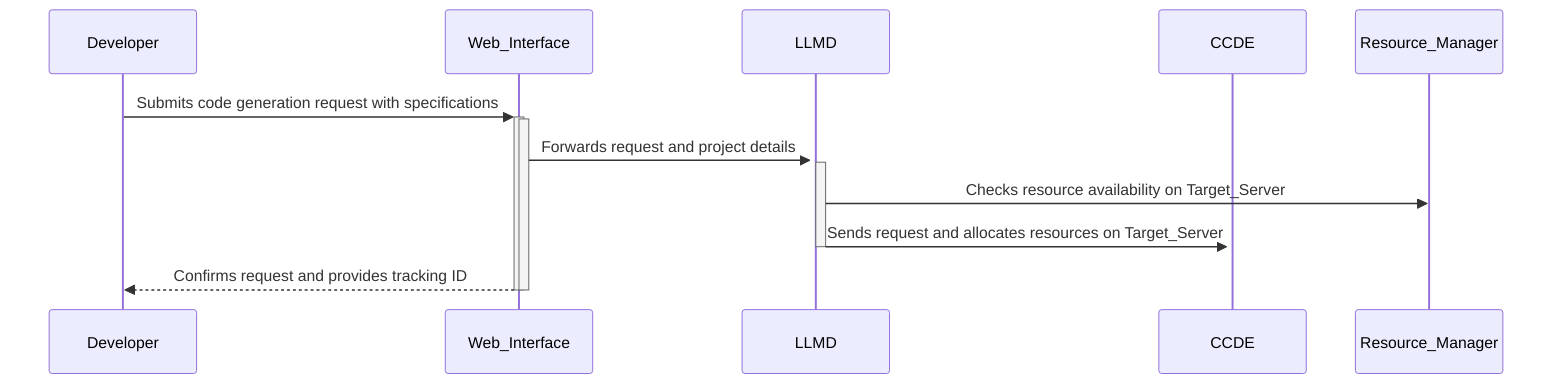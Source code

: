 sequenceDiagram
    participant Developer
    participant Web_Interface
    participant LLMD
    participant CCDE

    Developer->>+Web_Interface: Submits code generation request with specifications
    activate Web_Interface
    Web_Interface->>+LLMD: Forwards request and project details
    activate LLMD
    LLMD->>Resource_Manager: Checks resource availability on Target_Server
    LLMD->>+CCDE: Sends request and allocates resources on Target_Server
    activate CCDE
    deactivate LLMD
    Web_Interface-->>-Developer: Confirms request and provides tracking ID
    deactivate Web_Interface